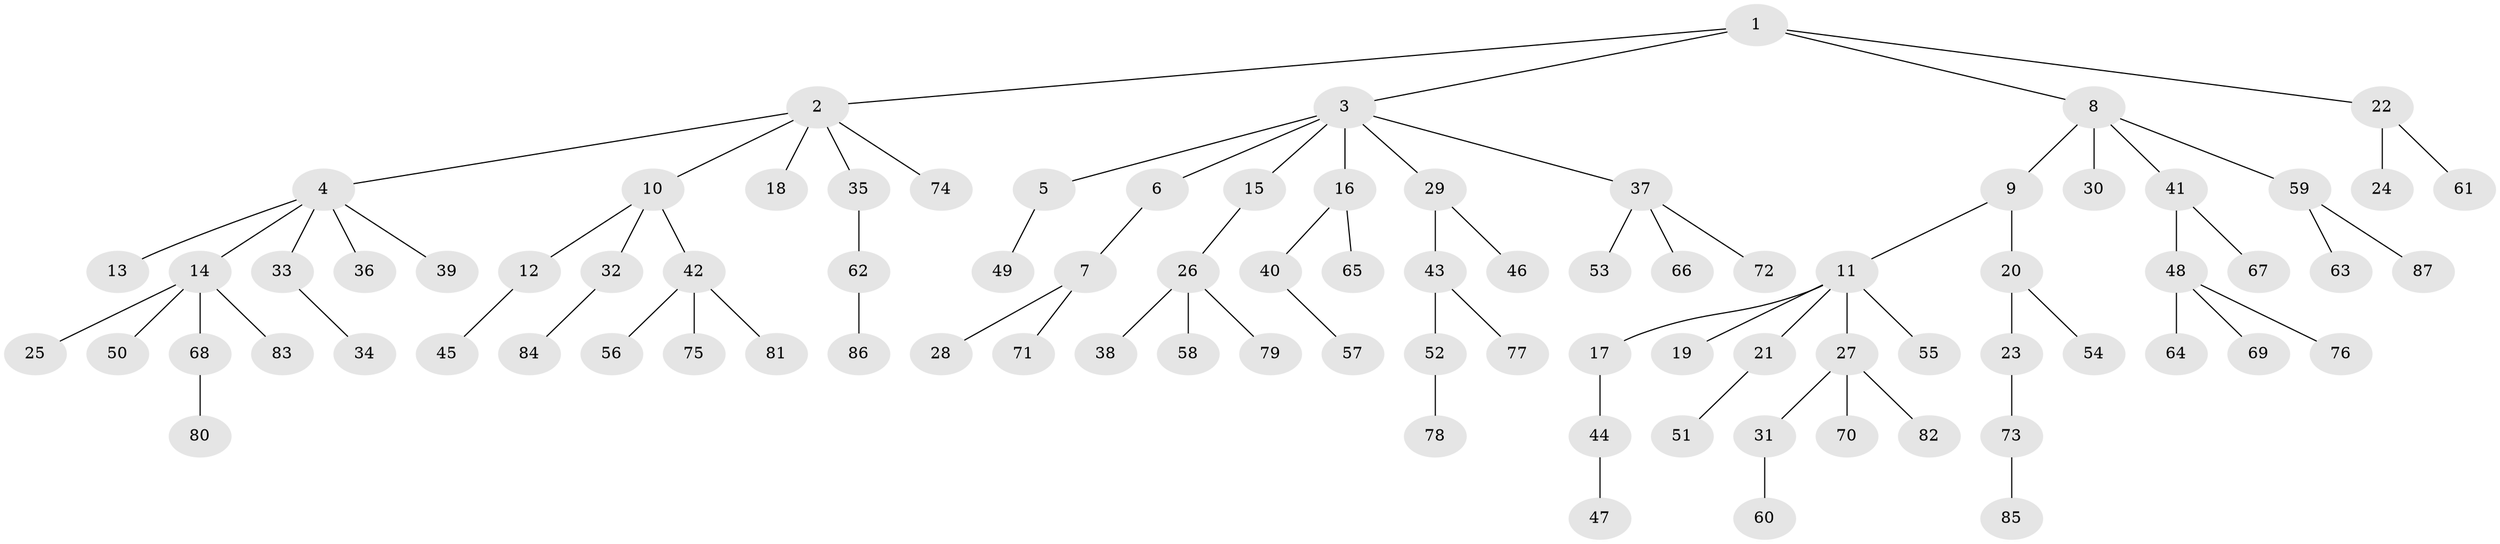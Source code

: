 // Generated by graph-tools (version 1.1) at 2025/50/03/09/25 03:50:18]
// undirected, 87 vertices, 86 edges
graph export_dot {
graph [start="1"]
  node [color=gray90,style=filled];
  1;
  2;
  3;
  4;
  5;
  6;
  7;
  8;
  9;
  10;
  11;
  12;
  13;
  14;
  15;
  16;
  17;
  18;
  19;
  20;
  21;
  22;
  23;
  24;
  25;
  26;
  27;
  28;
  29;
  30;
  31;
  32;
  33;
  34;
  35;
  36;
  37;
  38;
  39;
  40;
  41;
  42;
  43;
  44;
  45;
  46;
  47;
  48;
  49;
  50;
  51;
  52;
  53;
  54;
  55;
  56;
  57;
  58;
  59;
  60;
  61;
  62;
  63;
  64;
  65;
  66;
  67;
  68;
  69;
  70;
  71;
  72;
  73;
  74;
  75;
  76;
  77;
  78;
  79;
  80;
  81;
  82;
  83;
  84;
  85;
  86;
  87;
  1 -- 2;
  1 -- 3;
  1 -- 8;
  1 -- 22;
  2 -- 4;
  2 -- 10;
  2 -- 18;
  2 -- 35;
  2 -- 74;
  3 -- 5;
  3 -- 6;
  3 -- 15;
  3 -- 16;
  3 -- 29;
  3 -- 37;
  4 -- 13;
  4 -- 14;
  4 -- 33;
  4 -- 36;
  4 -- 39;
  5 -- 49;
  6 -- 7;
  7 -- 28;
  7 -- 71;
  8 -- 9;
  8 -- 30;
  8 -- 41;
  8 -- 59;
  9 -- 11;
  9 -- 20;
  10 -- 12;
  10 -- 32;
  10 -- 42;
  11 -- 17;
  11 -- 19;
  11 -- 21;
  11 -- 27;
  11 -- 55;
  12 -- 45;
  14 -- 25;
  14 -- 50;
  14 -- 68;
  14 -- 83;
  15 -- 26;
  16 -- 40;
  16 -- 65;
  17 -- 44;
  20 -- 23;
  20 -- 54;
  21 -- 51;
  22 -- 24;
  22 -- 61;
  23 -- 73;
  26 -- 38;
  26 -- 58;
  26 -- 79;
  27 -- 31;
  27 -- 70;
  27 -- 82;
  29 -- 43;
  29 -- 46;
  31 -- 60;
  32 -- 84;
  33 -- 34;
  35 -- 62;
  37 -- 53;
  37 -- 66;
  37 -- 72;
  40 -- 57;
  41 -- 48;
  41 -- 67;
  42 -- 56;
  42 -- 75;
  42 -- 81;
  43 -- 52;
  43 -- 77;
  44 -- 47;
  48 -- 64;
  48 -- 69;
  48 -- 76;
  52 -- 78;
  59 -- 63;
  59 -- 87;
  62 -- 86;
  68 -- 80;
  73 -- 85;
}

